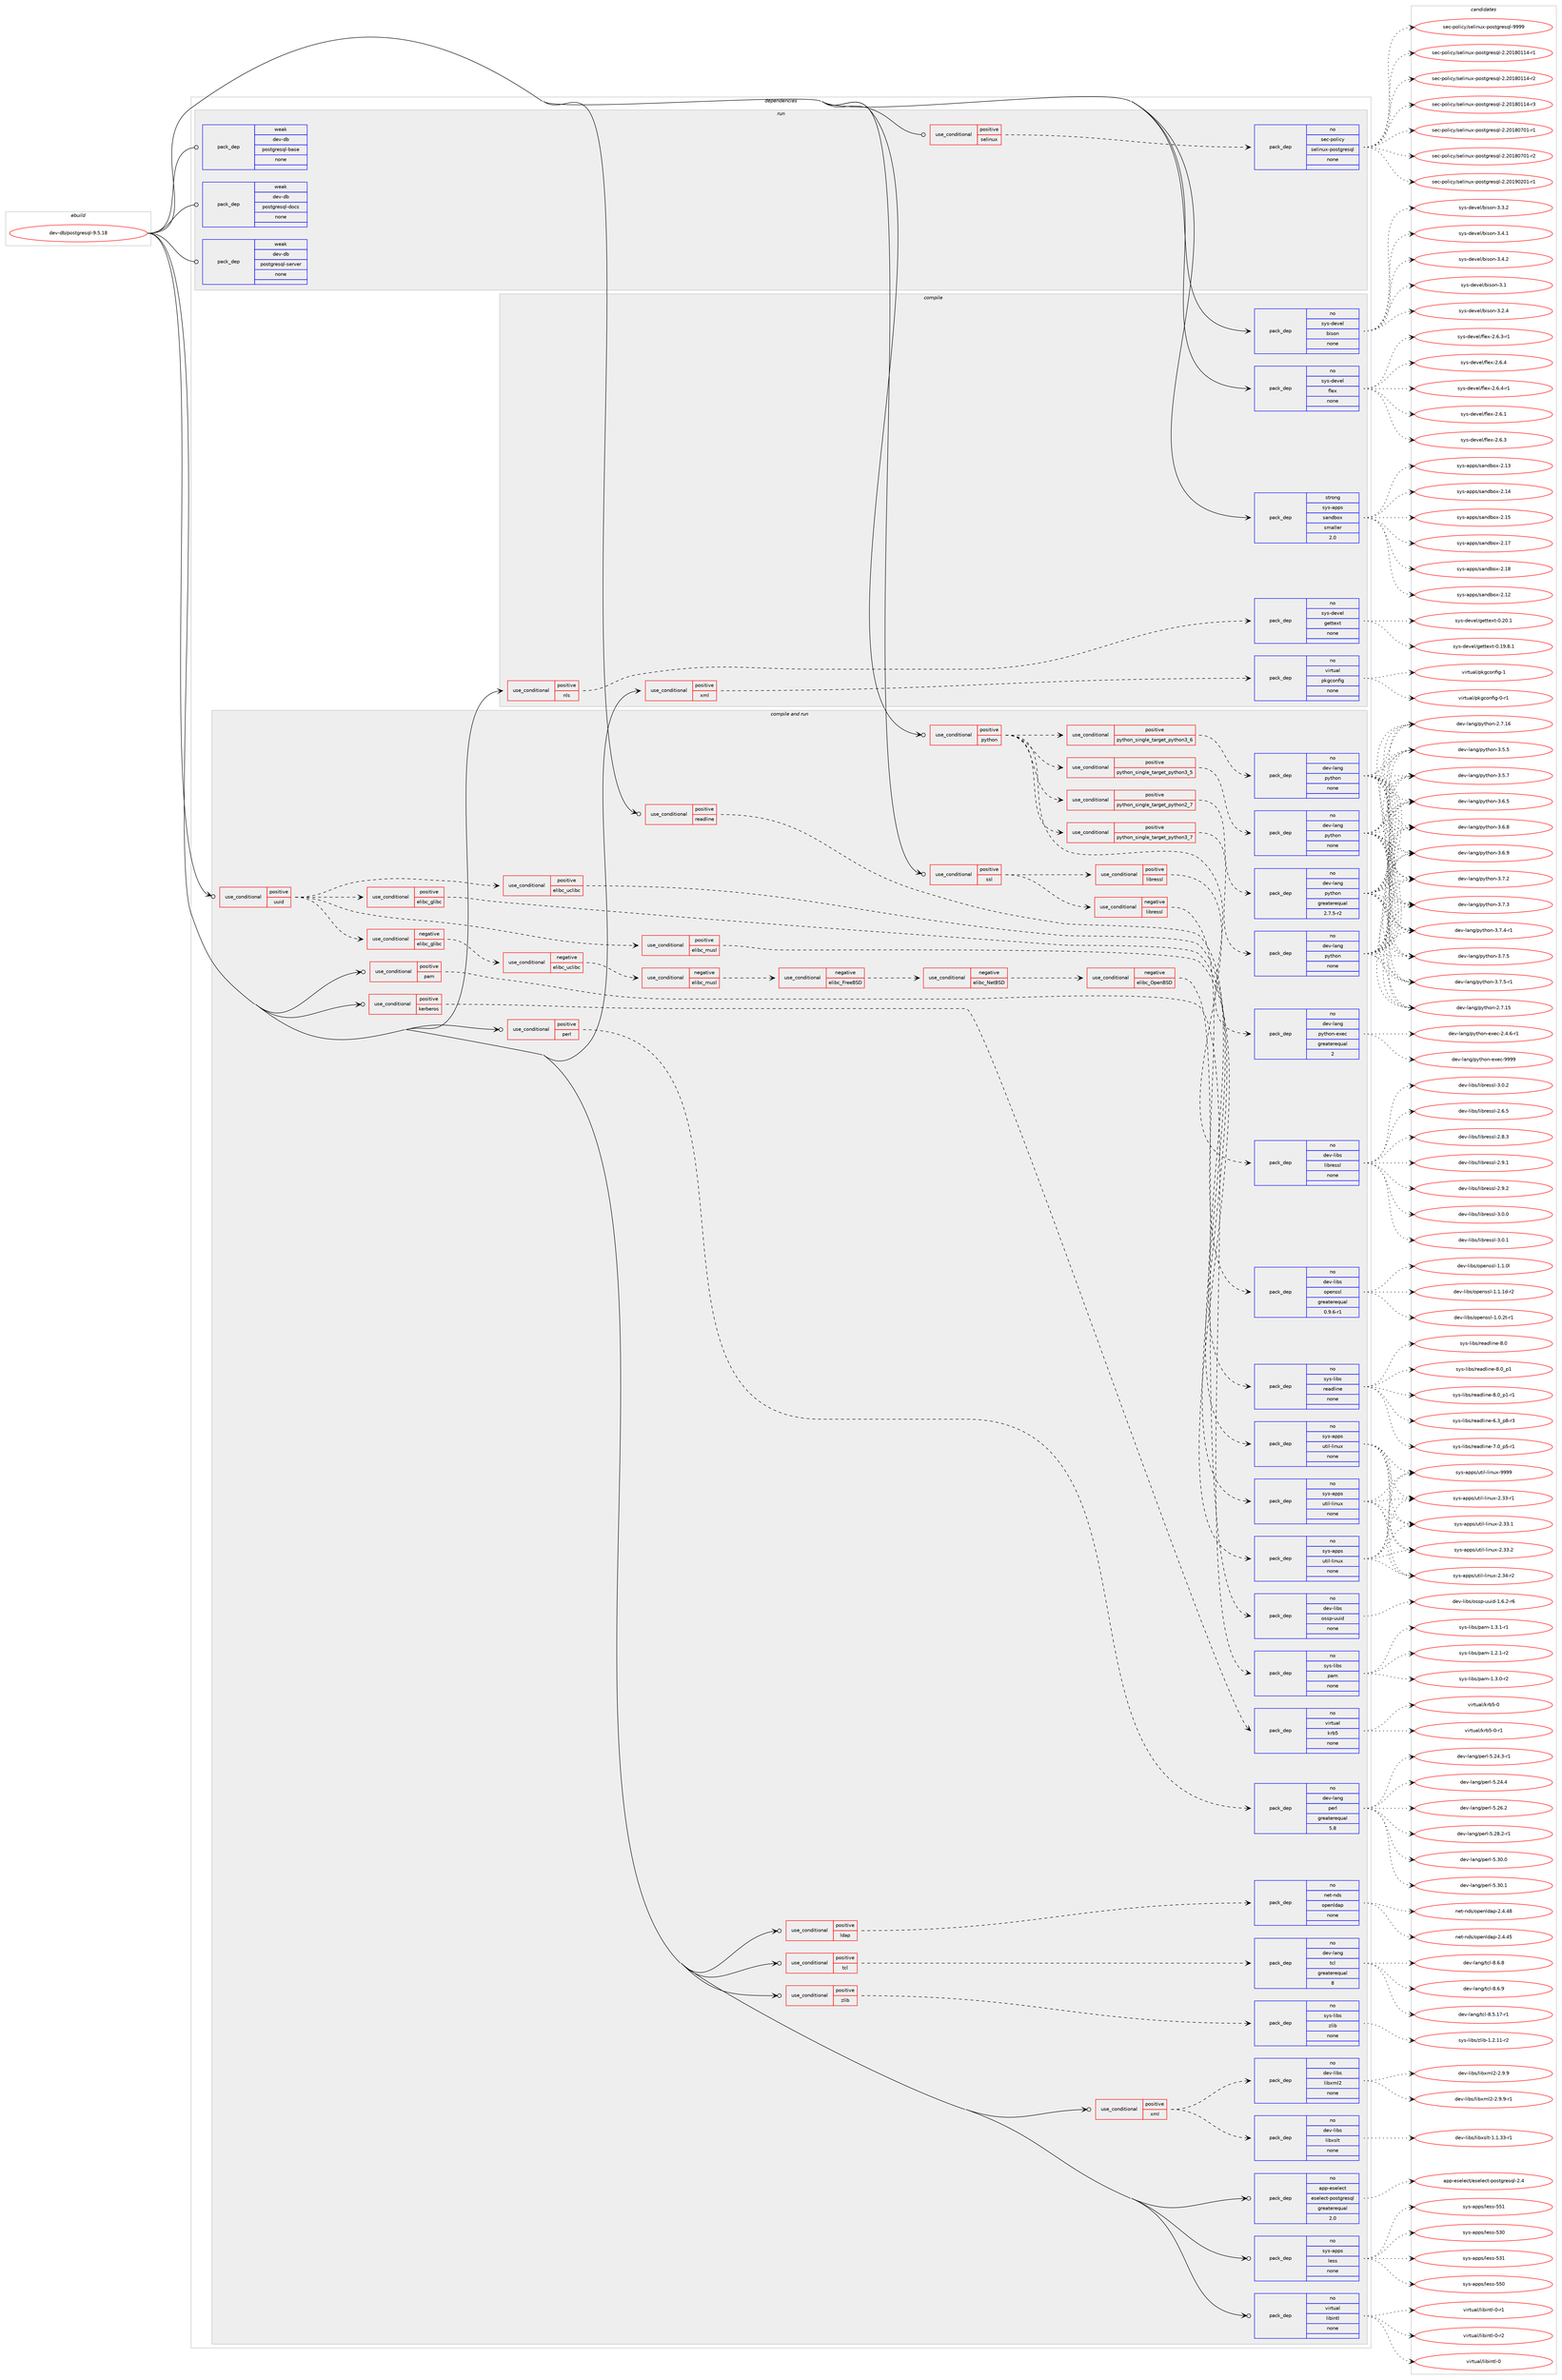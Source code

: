 digraph prolog {

# *************
# Graph options
# *************

newrank=true;
concentrate=true;
compound=true;
graph [rankdir=LR,fontname=Helvetica,fontsize=10,ranksep=1.5];#, ranksep=2.5, nodesep=0.2];
edge  [arrowhead=vee];
node  [fontname=Helvetica,fontsize=10];

# **********
# The ebuild
# **********

subgraph cluster_leftcol {
color=gray;
rank=same;
label=<<i>ebuild</i>>;
id [label="dev-db/postgresql-9.5.18", color=red, width=4, href="../dev-db/postgresql-9.5.18.svg"];
}

# ****************
# The dependencies
# ****************

subgraph cluster_midcol {
color=gray;
label=<<i>dependencies</i>>;
subgraph cluster_compile {
fillcolor="#eeeeee";
style=filled;
label=<<i>compile</i>>;
subgraph cond123978 {
dependency522772 [label=<<TABLE BORDER="0" CELLBORDER="1" CELLSPACING="0" CELLPADDING="4"><TR><TD ROWSPAN="3" CELLPADDING="10">use_conditional</TD></TR><TR><TD>positive</TD></TR><TR><TD>nls</TD></TR></TABLE>>, shape=none, color=red];
subgraph pack389054 {
dependency522773 [label=<<TABLE BORDER="0" CELLBORDER="1" CELLSPACING="0" CELLPADDING="4" WIDTH="220"><TR><TD ROWSPAN="6" CELLPADDING="30">pack_dep</TD></TR><TR><TD WIDTH="110">no</TD></TR><TR><TD>sys-devel</TD></TR><TR><TD>gettext</TD></TR><TR><TD>none</TD></TR><TR><TD></TD></TR></TABLE>>, shape=none, color=blue];
}
dependency522772:e -> dependency522773:w [weight=20,style="dashed",arrowhead="vee"];
}
id:e -> dependency522772:w [weight=20,style="solid",arrowhead="vee"];
subgraph cond123979 {
dependency522774 [label=<<TABLE BORDER="0" CELLBORDER="1" CELLSPACING="0" CELLPADDING="4"><TR><TD ROWSPAN="3" CELLPADDING="10">use_conditional</TD></TR><TR><TD>positive</TD></TR><TR><TD>xml</TD></TR></TABLE>>, shape=none, color=red];
subgraph pack389055 {
dependency522775 [label=<<TABLE BORDER="0" CELLBORDER="1" CELLSPACING="0" CELLPADDING="4" WIDTH="220"><TR><TD ROWSPAN="6" CELLPADDING="30">pack_dep</TD></TR><TR><TD WIDTH="110">no</TD></TR><TR><TD>virtual</TD></TR><TR><TD>pkgconfig</TD></TR><TR><TD>none</TD></TR><TR><TD></TD></TR></TABLE>>, shape=none, color=blue];
}
dependency522774:e -> dependency522775:w [weight=20,style="dashed",arrowhead="vee"];
}
id:e -> dependency522774:w [weight=20,style="solid",arrowhead="vee"];
subgraph pack389056 {
dependency522776 [label=<<TABLE BORDER="0" CELLBORDER="1" CELLSPACING="0" CELLPADDING="4" WIDTH="220"><TR><TD ROWSPAN="6" CELLPADDING="30">pack_dep</TD></TR><TR><TD WIDTH="110">no</TD></TR><TR><TD>sys-devel</TD></TR><TR><TD>bison</TD></TR><TR><TD>none</TD></TR><TR><TD></TD></TR></TABLE>>, shape=none, color=blue];
}
id:e -> dependency522776:w [weight=20,style="solid",arrowhead="vee"];
subgraph pack389057 {
dependency522777 [label=<<TABLE BORDER="0" CELLBORDER="1" CELLSPACING="0" CELLPADDING="4" WIDTH="220"><TR><TD ROWSPAN="6" CELLPADDING="30">pack_dep</TD></TR><TR><TD WIDTH="110">no</TD></TR><TR><TD>sys-devel</TD></TR><TR><TD>flex</TD></TR><TR><TD>none</TD></TR><TR><TD></TD></TR></TABLE>>, shape=none, color=blue];
}
id:e -> dependency522777:w [weight=20,style="solid",arrowhead="vee"];
subgraph pack389058 {
dependency522778 [label=<<TABLE BORDER="0" CELLBORDER="1" CELLSPACING="0" CELLPADDING="4" WIDTH="220"><TR><TD ROWSPAN="6" CELLPADDING="30">pack_dep</TD></TR><TR><TD WIDTH="110">strong</TD></TR><TR><TD>sys-apps</TD></TR><TR><TD>sandbox</TD></TR><TR><TD>smaller</TD></TR><TR><TD>2.0</TD></TR></TABLE>>, shape=none, color=blue];
}
id:e -> dependency522778:w [weight=20,style="solid",arrowhead="vee"];
}
subgraph cluster_compileandrun {
fillcolor="#eeeeee";
style=filled;
label=<<i>compile and run</i>>;
subgraph cond123980 {
dependency522779 [label=<<TABLE BORDER="0" CELLBORDER="1" CELLSPACING="0" CELLPADDING="4"><TR><TD ROWSPAN="3" CELLPADDING="10">use_conditional</TD></TR><TR><TD>positive</TD></TR><TR><TD>kerberos</TD></TR></TABLE>>, shape=none, color=red];
subgraph pack389059 {
dependency522780 [label=<<TABLE BORDER="0" CELLBORDER="1" CELLSPACING="0" CELLPADDING="4" WIDTH="220"><TR><TD ROWSPAN="6" CELLPADDING="30">pack_dep</TD></TR><TR><TD WIDTH="110">no</TD></TR><TR><TD>virtual</TD></TR><TR><TD>krb5</TD></TR><TR><TD>none</TD></TR><TR><TD></TD></TR></TABLE>>, shape=none, color=blue];
}
dependency522779:e -> dependency522780:w [weight=20,style="dashed",arrowhead="vee"];
}
id:e -> dependency522779:w [weight=20,style="solid",arrowhead="odotvee"];
subgraph cond123981 {
dependency522781 [label=<<TABLE BORDER="0" CELLBORDER="1" CELLSPACING="0" CELLPADDING="4"><TR><TD ROWSPAN="3" CELLPADDING="10">use_conditional</TD></TR><TR><TD>positive</TD></TR><TR><TD>ldap</TD></TR></TABLE>>, shape=none, color=red];
subgraph pack389060 {
dependency522782 [label=<<TABLE BORDER="0" CELLBORDER="1" CELLSPACING="0" CELLPADDING="4" WIDTH="220"><TR><TD ROWSPAN="6" CELLPADDING="30">pack_dep</TD></TR><TR><TD WIDTH="110">no</TD></TR><TR><TD>net-nds</TD></TR><TR><TD>openldap</TD></TR><TR><TD>none</TD></TR><TR><TD></TD></TR></TABLE>>, shape=none, color=blue];
}
dependency522781:e -> dependency522782:w [weight=20,style="dashed",arrowhead="vee"];
}
id:e -> dependency522781:w [weight=20,style="solid",arrowhead="odotvee"];
subgraph cond123982 {
dependency522783 [label=<<TABLE BORDER="0" CELLBORDER="1" CELLSPACING="0" CELLPADDING="4"><TR><TD ROWSPAN="3" CELLPADDING="10">use_conditional</TD></TR><TR><TD>positive</TD></TR><TR><TD>pam</TD></TR></TABLE>>, shape=none, color=red];
subgraph pack389061 {
dependency522784 [label=<<TABLE BORDER="0" CELLBORDER="1" CELLSPACING="0" CELLPADDING="4" WIDTH="220"><TR><TD ROWSPAN="6" CELLPADDING="30">pack_dep</TD></TR><TR><TD WIDTH="110">no</TD></TR><TR><TD>sys-libs</TD></TR><TR><TD>pam</TD></TR><TR><TD>none</TD></TR><TR><TD></TD></TR></TABLE>>, shape=none, color=blue];
}
dependency522783:e -> dependency522784:w [weight=20,style="dashed",arrowhead="vee"];
}
id:e -> dependency522783:w [weight=20,style="solid",arrowhead="odotvee"];
subgraph cond123983 {
dependency522785 [label=<<TABLE BORDER="0" CELLBORDER="1" CELLSPACING="0" CELLPADDING="4"><TR><TD ROWSPAN="3" CELLPADDING="10">use_conditional</TD></TR><TR><TD>positive</TD></TR><TR><TD>perl</TD></TR></TABLE>>, shape=none, color=red];
subgraph pack389062 {
dependency522786 [label=<<TABLE BORDER="0" CELLBORDER="1" CELLSPACING="0" CELLPADDING="4" WIDTH="220"><TR><TD ROWSPAN="6" CELLPADDING="30">pack_dep</TD></TR><TR><TD WIDTH="110">no</TD></TR><TR><TD>dev-lang</TD></TR><TR><TD>perl</TD></TR><TR><TD>greaterequal</TD></TR><TR><TD>5.8</TD></TR></TABLE>>, shape=none, color=blue];
}
dependency522785:e -> dependency522786:w [weight=20,style="dashed",arrowhead="vee"];
}
id:e -> dependency522785:w [weight=20,style="solid",arrowhead="odotvee"];
subgraph cond123984 {
dependency522787 [label=<<TABLE BORDER="0" CELLBORDER="1" CELLSPACING="0" CELLPADDING="4"><TR><TD ROWSPAN="3" CELLPADDING="10">use_conditional</TD></TR><TR><TD>positive</TD></TR><TR><TD>python</TD></TR></TABLE>>, shape=none, color=red];
subgraph cond123985 {
dependency522788 [label=<<TABLE BORDER="0" CELLBORDER="1" CELLSPACING="0" CELLPADDING="4"><TR><TD ROWSPAN="3" CELLPADDING="10">use_conditional</TD></TR><TR><TD>positive</TD></TR><TR><TD>python_single_target_python2_7</TD></TR></TABLE>>, shape=none, color=red];
subgraph pack389063 {
dependency522789 [label=<<TABLE BORDER="0" CELLBORDER="1" CELLSPACING="0" CELLPADDING="4" WIDTH="220"><TR><TD ROWSPAN="6" CELLPADDING="30">pack_dep</TD></TR><TR><TD WIDTH="110">no</TD></TR><TR><TD>dev-lang</TD></TR><TR><TD>python</TD></TR><TR><TD>greaterequal</TD></TR><TR><TD>2.7.5-r2</TD></TR></TABLE>>, shape=none, color=blue];
}
dependency522788:e -> dependency522789:w [weight=20,style="dashed",arrowhead="vee"];
}
dependency522787:e -> dependency522788:w [weight=20,style="dashed",arrowhead="vee"];
subgraph cond123986 {
dependency522790 [label=<<TABLE BORDER="0" CELLBORDER="1" CELLSPACING="0" CELLPADDING="4"><TR><TD ROWSPAN="3" CELLPADDING="10">use_conditional</TD></TR><TR><TD>positive</TD></TR><TR><TD>python_single_target_python3_5</TD></TR></TABLE>>, shape=none, color=red];
subgraph pack389064 {
dependency522791 [label=<<TABLE BORDER="0" CELLBORDER="1" CELLSPACING="0" CELLPADDING="4" WIDTH="220"><TR><TD ROWSPAN="6" CELLPADDING="30">pack_dep</TD></TR><TR><TD WIDTH="110">no</TD></TR><TR><TD>dev-lang</TD></TR><TR><TD>python</TD></TR><TR><TD>none</TD></TR><TR><TD></TD></TR></TABLE>>, shape=none, color=blue];
}
dependency522790:e -> dependency522791:w [weight=20,style="dashed",arrowhead="vee"];
}
dependency522787:e -> dependency522790:w [weight=20,style="dashed",arrowhead="vee"];
subgraph cond123987 {
dependency522792 [label=<<TABLE BORDER="0" CELLBORDER="1" CELLSPACING="0" CELLPADDING="4"><TR><TD ROWSPAN="3" CELLPADDING="10">use_conditional</TD></TR><TR><TD>positive</TD></TR><TR><TD>python_single_target_python3_6</TD></TR></TABLE>>, shape=none, color=red];
subgraph pack389065 {
dependency522793 [label=<<TABLE BORDER="0" CELLBORDER="1" CELLSPACING="0" CELLPADDING="4" WIDTH="220"><TR><TD ROWSPAN="6" CELLPADDING="30">pack_dep</TD></TR><TR><TD WIDTH="110">no</TD></TR><TR><TD>dev-lang</TD></TR><TR><TD>python</TD></TR><TR><TD>none</TD></TR><TR><TD></TD></TR></TABLE>>, shape=none, color=blue];
}
dependency522792:e -> dependency522793:w [weight=20,style="dashed",arrowhead="vee"];
}
dependency522787:e -> dependency522792:w [weight=20,style="dashed",arrowhead="vee"];
subgraph cond123988 {
dependency522794 [label=<<TABLE BORDER="0" CELLBORDER="1" CELLSPACING="0" CELLPADDING="4"><TR><TD ROWSPAN="3" CELLPADDING="10">use_conditional</TD></TR><TR><TD>positive</TD></TR><TR><TD>python_single_target_python3_7</TD></TR></TABLE>>, shape=none, color=red];
subgraph pack389066 {
dependency522795 [label=<<TABLE BORDER="0" CELLBORDER="1" CELLSPACING="0" CELLPADDING="4" WIDTH="220"><TR><TD ROWSPAN="6" CELLPADDING="30">pack_dep</TD></TR><TR><TD WIDTH="110">no</TD></TR><TR><TD>dev-lang</TD></TR><TR><TD>python</TD></TR><TR><TD>none</TD></TR><TR><TD></TD></TR></TABLE>>, shape=none, color=blue];
}
dependency522794:e -> dependency522795:w [weight=20,style="dashed",arrowhead="vee"];
}
dependency522787:e -> dependency522794:w [weight=20,style="dashed",arrowhead="vee"];
subgraph pack389067 {
dependency522796 [label=<<TABLE BORDER="0" CELLBORDER="1" CELLSPACING="0" CELLPADDING="4" WIDTH="220"><TR><TD ROWSPAN="6" CELLPADDING="30">pack_dep</TD></TR><TR><TD WIDTH="110">no</TD></TR><TR><TD>dev-lang</TD></TR><TR><TD>python-exec</TD></TR><TR><TD>greaterequal</TD></TR><TR><TD>2</TD></TR></TABLE>>, shape=none, color=blue];
}
dependency522787:e -> dependency522796:w [weight=20,style="dashed",arrowhead="vee"];
}
id:e -> dependency522787:w [weight=20,style="solid",arrowhead="odotvee"];
subgraph cond123989 {
dependency522797 [label=<<TABLE BORDER="0" CELLBORDER="1" CELLSPACING="0" CELLPADDING="4"><TR><TD ROWSPAN="3" CELLPADDING="10">use_conditional</TD></TR><TR><TD>positive</TD></TR><TR><TD>readline</TD></TR></TABLE>>, shape=none, color=red];
subgraph pack389068 {
dependency522798 [label=<<TABLE BORDER="0" CELLBORDER="1" CELLSPACING="0" CELLPADDING="4" WIDTH="220"><TR><TD ROWSPAN="6" CELLPADDING="30">pack_dep</TD></TR><TR><TD WIDTH="110">no</TD></TR><TR><TD>sys-libs</TD></TR><TR><TD>readline</TD></TR><TR><TD>none</TD></TR><TR><TD></TD></TR></TABLE>>, shape=none, color=blue];
}
dependency522797:e -> dependency522798:w [weight=20,style="dashed",arrowhead="vee"];
}
id:e -> dependency522797:w [weight=20,style="solid",arrowhead="odotvee"];
subgraph cond123990 {
dependency522799 [label=<<TABLE BORDER="0" CELLBORDER="1" CELLSPACING="0" CELLPADDING="4"><TR><TD ROWSPAN="3" CELLPADDING="10">use_conditional</TD></TR><TR><TD>positive</TD></TR><TR><TD>ssl</TD></TR></TABLE>>, shape=none, color=red];
subgraph cond123991 {
dependency522800 [label=<<TABLE BORDER="0" CELLBORDER="1" CELLSPACING="0" CELLPADDING="4"><TR><TD ROWSPAN="3" CELLPADDING="10">use_conditional</TD></TR><TR><TD>negative</TD></TR><TR><TD>libressl</TD></TR></TABLE>>, shape=none, color=red];
subgraph pack389069 {
dependency522801 [label=<<TABLE BORDER="0" CELLBORDER="1" CELLSPACING="0" CELLPADDING="4" WIDTH="220"><TR><TD ROWSPAN="6" CELLPADDING="30">pack_dep</TD></TR><TR><TD WIDTH="110">no</TD></TR><TR><TD>dev-libs</TD></TR><TR><TD>openssl</TD></TR><TR><TD>greaterequal</TD></TR><TR><TD>0.9.6-r1</TD></TR></TABLE>>, shape=none, color=blue];
}
dependency522800:e -> dependency522801:w [weight=20,style="dashed",arrowhead="vee"];
}
dependency522799:e -> dependency522800:w [weight=20,style="dashed",arrowhead="vee"];
subgraph cond123992 {
dependency522802 [label=<<TABLE BORDER="0" CELLBORDER="1" CELLSPACING="0" CELLPADDING="4"><TR><TD ROWSPAN="3" CELLPADDING="10">use_conditional</TD></TR><TR><TD>positive</TD></TR><TR><TD>libressl</TD></TR></TABLE>>, shape=none, color=red];
subgraph pack389070 {
dependency522803 [label=<<TABLE BORDER="0" CELLBORDER="1" CELLSPACING="0" CELLPADDING="4" WIDTH="220"><TR><TD ROWSPAN="6" CELLPADDING="30">pack_dep</TD></TR><TR><TD WIDTH="110">no</TD></TR><TR><TD>dev-libs</TD></TR><TR><TD>libressl</TD></TR><TR><TD>none</TD></TR><TR><TD></TD></TR></TABLE>>, shape=none, color=blue];
}
dependency522802:e -> dependency522803:w [weight=20,style="dashed",arrowhead="vee"];
}
dependency522799:e -> dependency522802:w [weight=20,style="dashed",arrowhead="vee"];
}
id:e -> dependency522799:w [weight=20,style="solid",arrowhead="odotvee"];
subgraph cond123993 {
dependency522804 [label=<<TABLE BORDER="0" CELLBORDER="1" CELLSPACING="0" CELLPADDING="4"><TR><TD ROWSPAN="3" CELLPADDING="10">use_conditional</TD></TR><TR><TD>positive</TD></TR><TR><TD>tcl</TD></TR></TABLE>>, shape=none, color=red];
subgraph pack389071 {
dependency522805 [label=<<TABLE BORDER="0" CELLBORDER="1" CELLSPACING="0" CELLPADDING="4" WIDTH="220"><TR><TD ROWSPAN="6" CELLPADDING="30">pack_dep</TD></TR><TR><TD WIDTH="110">no</TD></TR><TR><TD>dev-lang</TD></TR><TR><TD>tcl</TD></TR><TR><TD>greaterequal</TD></TR><TR><TD>8</TD></TR></TABLE>>, shape=none, color=blue];
}
dependency522804:e -> dependency522805:w [weight=20,style="dashed",arrowhead="vee"];
}
id:e -> dependency522804:w [weight=20,style="solid",arrowhead="odotvee"];
subgraph cond123994 {
dependency522806 [label=<<TABLE BORDER="0" CELLBORDER="1" CELLSPACING="0" CELLPADDING="4"><TR><TD ROWSPAN="3" CELLPADDING="10">use_conditional</TD></TR><TR><TD>positive</TD></TR><TR><TD>uuid</TD></TR></TABLE>>, shape=none, color=red];
subgraph cond123995 {
dependency522807 [label=<<TABLE BORDER="0" CELLBORDER="1" CELLSPACING="0" CELLPADDING="4"><TR><TD ROWSPAN="3" CELLPADDING="10">use_conditional</TD></TR><TR><TD>positive</TD></TR><TR><TD>elibc_glibc</TD></TR></TABLE>>, shape=none, color=red];
subgraph pack389072 {
dependency522808 [label=<<TABLE BORDER="0" CELLBORDER="1" CELLSPACING="0" CELLPADDING="4" WIDTH="220"><TR><TD ROWSPAN="6" CELLPADDING="30">pack_dep</TD></TR><TR><TD WIDTH="110">no</TD></TR><TR><TD>sys-apps</TD></TR><TR><TD>util-linux</TD></TR><TR><TD>none</TD></TR><TR><TD></TD></TR></TABLE>>, shape=none, color=blue];
}
dependency522807:e -> dependency522808:w [weight=20,style="dashed",arrowhead="vee"];
}
dependency522806:e -> dependency522807:w [weight=20,style="dashed",arrowhead="vee"];
subgraph cond123996 {
dependency522809 [label=<<TABLE BORDER="0" CELLBORDER="1" CELLSPACING="0" CELLPADDING="4"><TR><TD ROWSPAN="3" CELLPADDING="10">use_conditional</TD></TR><TR><TD>positive</TD></TR><TR><TD>elibc_uclibc</TD></TR></TABLE>>, shape=none, color=red];
subgraph pack389073 {
dependency522810 [label=<<TABLE BORDER="0" CELLBORDER="1" CELLSPACING="0" CELLPADDING="4" WIDTH="220"><TR><TD ROWSPAN="6" CELLPADDING="30">pack_dep</TD></TR><TR><TD WIDTH="110">no</TD></TR><TR><TD>sys-apps</TD></TR><TR><TD>util-linux</TD></TR><TR><TD>none</TD></TR><TR><TD></TD></TR></TABLE>>, shape=none, color=blue];
}
dependency522809:e -> dependency522810:w [weight=20,style="dashed",arrowhead="vee"];
}
dependency522806:e -> dependency522809:w [weight=20,style="dashed",arrowhead="vee"];
subgraph cond123997 {
dependency522811 [label=<<TABLE BORDER="0" CELLBORDER="1" CELLSPACING="0" CELLPADDING="4"><TR><TD ROWSPAN="3" CELLPADDING="10">use_conditional</TD></TR><TR><TD>positive</TD></TR><TR><TD>elibc_musl</TD></TR></TABLE>>, shape=none, color=red];
subgraph pack389074 {
dependency522812 [label=<<TABLE BORDER="0" CELLBORDER="1" CELLSPACING="0" CELLPADDING="4" WIDTH="220"><TR><TD ROWSPAN="6" CELLPADDING="30">pack_dep</TD></TR><TR><TD WIDTH="110">no</TD></TR><TR><TD>sys-apps</TD></TR><TR><TD>util-linux</TD></TR><TR><TD>none</TD></TR><TR><TD></TD></TR></TABLE>>, shape=none, color=blue];
}
dependency522811:e -> dependency522812:w [weight=20,style="dashed",arrowhead="vee"];
}
dependency522806:e -> dependency522811:w [weight=20,style="dashed",arrowhead="vee"];
subgraph cond123998 {
dependency522813 [label=<<TABLE BORDER="0" CELLBORDER="1" CELLSPACING="0" CELLPADDING="4"><TR><TD ROWSPAN="3" CELLPADDING="10">use_conditional</TD></TR><TR><TD>negative</TD></TR><TR><TD>elibc_glibc</TD></TR></TABLE>>, shape=none, color=red];
subgraph cond123999 {
dependency522814 [label=<<TABLE BORDER="0" CELLBORDER="1" CELLSPACING="0" CELLPADDING="4"><TR><TD ROWSPAN="3" CELLPADDING="10">use_conditional</TD></TR><TR><TD>negative</TD></TR><TR><TD>elibc_uclibc</TD></TR></TABLE>>, shape=none, color=red];
subgraph cond124000 {
dependency522815 [label=<<TABLE BORDER="0" CELLBORDER="1" CELLSPACING="0" CELLPADDING="4"><TR><TD ROWSPAN="3" CELLPADDING="10">use_conditional</TD></TR><TR><TD>negative</TD></TR><TR><TD>elibc_musl</TD></TR></TABLE>>, shape=none, color=red];
subgraph cond124001 {
dependency522816 [label=<<TABLE BORDER="0" CELLBORDER="1" CELLSPACING="0" CELLPADDING="4"><TR><TD ROWSPAN="3" CELLPADDING="10">use_conditional</TD></TR><TR><TD>negative</TD></TR><TR><TD>elibc_FreeBSD</TD></TR></TABLE>>, shape=none, color=red];
subgraph cond124002 {
dependency522817 [label=<<TABLE BORDER="0" CELLBORDER="1" CELLSPACING="0" CELLPADDING="4"><TR><TD ROWSPAN="3" CELLPADDING="10">use_conditional</TD></TR><TR><TD>negative</TD></TR><TR><TD>elibc_NetBSD</TD></TR></TABLE>>, shape=none, color=red];
subgraph cond124003 {
dependency522818 [label=<<TABLE BORDER="0" CELLBORDER="1" CELLSPACING="0" CELLPADDING="4"><TR><TD ROWSPAN="3" CELLPADDING="10">use_conditional</TD></TR><TR><TD>negative</TD></TR><TR><TD>elibc_OpenBSD</TD></TR></TABLE>>, shape=none, color=red];
subgraph pack389075 {
dependency522819 [label=<<TABLE BORDER="0" CELLBORDER="1" CELLSPACING="0" CELLPADDING="4" WIDTH="220"><TR><TD ROWSPAN="6" CELLPADDING="30">pack_dep</TD></TR><TR><TD WIDTH="110">no</TD></TR><TR><TD>dev-libs</TD></TR><TR><TD>ossp-uuid</TD></TR><TR><TD>none</TD></TR><TR><TD></TD></TR></TABLE>>, shape=none, color=blue];
}
dependency522818:e -> dependency522819:w [weight=20,style="dashed",arrowhead="vee"];
}
dependency522817:e -> dependency522818:w [weight=20,style="dashed",arrowhead="vee"];
}
dependency522816:e -> dependency522817:w [weight=20,style="dashed",arrowhead="vee"];
}
dependency522815:e -> dependency522816:w [weight=20,style="dashed",arrowhead="vee"];
}
dependency522814:e -> dependency522815:w [weight=20,style="dashed",arrowhead="vee"];
}
dependency522813:e -> dependency522814:w [weight=20,style="dashed",arrowhead="vee"];
}
dependency522806:e -> dependency522813:w [weight=20,style="dashed",arrowhead="vee"];
}
id:e -> dependency522806:w [weight=20,style="solid",arrowhead="odotvee"];
subgraph cond124004 {
dependency522820 [label=<<TABLE BORDER="0" CELLBORDER="1" CELLSPACING="0" CELLPADDING="4"><TR><TD ROWSPAN="3" CELLPADDING="10">use_conditional</TD></TR><TR><TD>positive</TD></TR><TR><TD>xml</TD></TR></TABLE>>, shape=none, color=red];
subgraph pack389076 {
dependency522821 [label=<<TABLE BORDER="0" CELLBORDER="1" CELLSPACING="0" CELLPADDING="4" WIDTH="220"><TR><TD ROWSPAN="6" CELLPADDING="30">pack_dep</TD></TR><TR><TD WIDTH="110">no</TD></TR><TR><TD>dev-libs</TD></TR><TR><TD>libxml2</TD></TR><TR><TD>none</TD></TR><TR><TD></TD></TR></TABLE>>, shape=none, color=blue];
}
dependency522820:e -> dependency522821:w [weight=20,style="dashed",arrowhead="vee"];
subgraph pack389077 {
dependency522822 [label=<<TABLE BORDER="0" CELLBORDER="1" CELLSPACING="0" CELLPADDING="4" WIDTH="220"><TR><TD ROWSPAN="6" CELLPADDING="30">pack_dep</TD></TR><TR><TD WIDTH="110">no</TD></TR><TR><TD>dev-libs</TD></TR><TR><TD>libxslt</TD></TR><TR><TD>none</TD></TR><TR><TD></TD></TR></TABLE>>, shape=none, color=blue];
}
dependency522820:e -> dependency522822:w [weight=20,style="dashed",arrowhead="vee"];
}
id:e -> dependency522820:w [weight=20,style="solid",arrowhead="odotvee"];
subgraph cond124005 {
dependency522823 [label=<<TABLE BORDER="0" CELLBORDER="1" CELLSPACING="0" CELLPADDING="4"><TR><TD ROWSPAN="3" CELLPADDING="10">use_conditional</TD></TR><TR><TD>positive</TD></TR><TR><TD>zlib</TD></TR></TABLE>>, shape=none, color=red];
subgraph pack389078 {
dependency522824 [label=<<TABLE BORDER="0" CELLBORDER="1" CELLSPACING="0" CELLPADDING="4" WIDTH="220"><TR><TD ROWSPAN="6" CELLPADDING="30">pack_dep</TD></TR><TR><TD WIDTH="110">no</TD></TR><TR><TD>sys-libs</TD></TR><TR><TD>zlib</TD></TR><TR><TD>none</TD></TR><TR><TD></TD></TR></TABLE>>, shape=none, color=blue];
}
dependency522823:e -> dependency522824:w [weight=20,style="dashed",arrowhead="vee"];
}
id:e -> dependency522823:w [weight=20,style="solid",arrowhead="odotvee"];
subgraph pack389079 {
dependency522825 [label=<<TABLE BORDER="0" CELLBORDER="1" CELLSPACING="0" CELLPADDING="4" WIDTH="220"><TR><TD ROWSPAN="6" CELLPADDING="30">pack_dep</TD></TR><TR><TD WIDTH="110">no</TD></TR><TR><TD>app-eselect</TD></TR><TR><TD>eselect-postgresql</TD></TR><TR><TD>greaterequal</TD></TR><TR><TD>2.0</TD></TR></TABLE>>, shape=none, color=blue];
}
id:e -> dependency522825:w [weight=20,style="solid",arrowhead="odotvee"];
subgraph pack389080 {
dependency522826 [label=<<TABLE BORDER="0" CELLBORDER="1" CELLSPACING="0" CELLPADDING="4" WIDTH="220"><TR><TD ROWSPAN="6" CELLPADDING="30">pack_dep</TD></TR><TR><TD WIDTH="110">no</TD></TR><TR><TD>sys-apps</TD></TR><TR><TD>less</TD></TR><TR><TD>none</TD></TR><TR><TD></TD></TR></TABLE>>, shape=none, color=blue];
}
id:e -> dependency522826:w [weight=20,style="solid",arrowhead="odotvee"];
subgraph pack389081 {
dependency522827 [label=<<TABLE BORDER="0" CELLBORDER="1" CELLSPACING="0" CELLPADDING="4" WIDTH="220"><TR><TD ROWSPAN="6" CELLPADDING="30">pack_dep</TD></TR><TR><TD WIDTH="110">no</TD></TR><TR><TD>virtual</TD></TR><TR><TD>libintl</TD></TR><TR><TD>none</TD></TR><TR><TD></TD></TR></TABLE>>, shape=none, color=blue];
}
id:e -> dependency522827:w [weight=20,style="solid",arrowhead="odotvee"];
}
subgraph cluster_run {
fillcolor="#eeeeee";
style=filled;
label=<<i>run</i>>;
subgraph cond124006 {
dependency522828 [label=<<TABLE BORDER="0" CELLBORDER="1" CELLSPACING="0" CELLPADDING="4"><TR><TD ROWSPAN="3" CELLPADDING="10">use_conditional</TD></TR><TR><TD>positive</TD></TR><TR><TD>selinux</TD></TR></TABLE>>, shape=none, color=red];
subgraph pack389082 {
dependency522829 [label=<<TABLE BORDER="0" CELLBORDER="1" CELLSPACING="0" CELLPADDING="4" WIDTH="220"><TR><TD ROWSPAN="6" CELLPADDING="30">pack_dep</TD></TR><TR><TD WIDTH="110">no</TD></TR><TR><TD>sec-policy</TD></TR><TR><TD>selinux-postgresql</TD></TR><TR><TD>none</TD></TR><TR><TD></TD></TR></TABLE>>, shape=none, color=blue];
}
dependency522828:e -> dependency522829:w [weight=20,style="dashed",arrowhead="vee"];
}
id:e -> dependency522828:w [weight=20,style="solid",arrowhead="odot"];
subgraph pack389083 {
dependency522830 [label=<<TABLE BORDER="0" CELLBORDER="1" CELLSPACING="0" CELLPADDING="4" WIDTH="220"><TR><TD ROWSPAN="6" CELLPADDING="30">pack_dep</TD></TR><TR><TD WIDTH="110">weak</TD></TR><TR><TD>dev-db</TD></TR><TR><TD>postgresql-base</TD></TR><TR><TD>none</TD></TR><TR><TD></TD></TR></TABLE>>, shape=none, color=blue];
}
id:e -> dependency522830:w [weight=20,style="solid",arrowhead="odot"];
subgraph pack389084 {
dependency522831 [label=<<TABLE BORDER="0" CELLBORDER="1" CELLSPACING="0" CELLPADDING="4" WIDTH="220"><TR><TD ROWSPAN="6" CELLPADDING="30">pack_dep</TD></TR><TR><TD WIDTH="110">weak</TD></TR><TR><TD>dev-db</TD></TR><TR><TD>postgresql-docs</TD></TR><TR><TD>none</TD></TR><TR><TD></TD></TR></TABLE>>, shape=none, color=blue];
}
id:e -> dependency522831:w [weight=20,style="solid",arrowhead="odot"];
subgraph pack389085 {
dependency522832 [label=<<TABLE BORDER="0" CELLBORDER="1" CELLSPACING="0" CELLPADDING="4" WIDTH="220"><TR><TD ROWSPAN="6" CELLPADDING="30">pack_dep</TD></TR><TR><TD WIDTH="110">weak</TD></TR><TR><TD>dev-db</TD></TR><TR><TD>postgresql-server</TD></TR><TR><TD>none</TD></TR><TR><TD></TD></TR></TABLE>>, shape=none, color=blue];
}
id:e -> dependency522832:w [weight=20,style="solid",arrowhead="odot"];
}
}

# **************
# The candidates
# **************

subgraph cluster_choices {
rank=same;
color=gray;
label=<<i>candidates</i>>;

subgraph choice389054 {
color=black;
nodesep=1;
choice1151211154510010111810110847103101116116101120116454846495746564649 [label="sys-devel/gettext-0.19.8.1", color=red, width=4,href="../sys-devel/gettext-0.19.8.1.svg"];
choice115121115451001011181011084710310111611610112011645484650484649 [label="sys-devel/gettext-0.20.1", color=red, width=4,href="../sys-devel/gettext-0.20.1.svg"];
dependency522773:e -> choice1151211154510010111810110847103101116116101120116454846495746564649:w [style=dotted,weight="100"];
dependency522773:e -> choice115121115451001011181011084710310111611610112011645484650484649:w [style=dotted,weight="100"];
}
subgraph choice389055 {
color=black;
nodesep=1;
choice11810511411611797108471121071039911111010210510345484511449 [label="virtual/pkgconfig-0-r1", color=red, width=4,href="../virtual/pkgconfig-0-r1.svg"];
choice1181051141161179710847112107103991111101021051034549 [label="virtual/pkgconfig-1", color=red, width=4,href="../virtual/pkgconfig-1.svg"];
dependency522775:e -> choice11810511411611797108471121071039911111010210510345484511449:w [style=dotted,weight="100"];
dependency522775:e -> choice1181051141161179710847112107103991111101021051034549:w [style=dotted,weight="100"];
}
subgraph choice389056 {
color=black;
nodesep=1;
choice11512111545100101118101108479810511511111045514649 [label="sys-devel/bison-3.1", color=red, width=4,href="../sys-devel/bison-3.1.svg"];
choice115121115451001011181011084798105115111110455146504652 [label="sys-devel/bison-3.2.4", color=red, width=4,href="../sys-devel/bison-3.2.4.svg"];
choice115121115451001011181011084798105115111110455146514650 [label="sys-devel/bison-3.3.2", color=red, width=4,href="../sys-devel/bison-3.3.2.svg"];
choice115121115451001011181011084798105115111110455146524649 [label="sys-devel/bison-3.4.1", color=red, width=4,href="../sys-devel/bison-3.4.1.svg"];
choice115121115451001011181011084798105115111110455146524650 [label="sys-devel/bison-3.4.2", color=red, width=4,href="../sys-devel/bison-3.4.2.svg"];
dependency522776:e -> choice11512111545100101118101108479810511511111045514649:w [style=dotted,weight="100"];
dependency522776:e -> choice115121115451001011181011084798105115111110455146504652:w [style=dotted,weight="100"];
dependency522776:e -> choice115121115451001011181011084798105115111110455146514650:w [style=dotted,weight="100"];
dependency522776:e -> choice115121115451001011181011084798105115111110455146524649:w [style=dotted,weight="100"];
dependency522776:e -> choice115121115451001011181011084798105115111110455146524650:w [style=dotted,weight="100"];
}
subgraph choice389057 {
color=black;
nodesep=1;
choice1151211154510010111810110847102108101120455046544649 [label="sys-devel/flex-2.6.1", color=red, width=4,href="../sys-devel/flex-2.6.1.svg"];
choice1151211154510010111810110847102108101120455046544651 [label="sys-devel/flex-2.6.3", color=red, width=4,href="../sys-devel/flex-2.6.3.svg"];
choice11512111545100101118101108471021081011204550465446514511449 [label="sys-devel/flex-2.6.3-r1", color=red, width=4,href="../sys-devel/flex-2.6.3-r1.svg"];
choice1151211154510010111810110847102108101120455046544652 [label="sys-devel/flex-2.6.4", color=red, width=4,href="../sys-devel/flex-2.6.4.svg"];
choice11512111545100101118101108471021081011204550465446524511449 [label="sys-devel/flex-2.6.4-r1", color=red, width=4,href="../sys-devel/flex-2.6.4-r1.svg"];
dependency522777:e -> choice1151211154510010111810110847102108101120455046544649:w [style=dotted,weight="100"];
dependency522777:e -> choice1151211154510010111810110847102108101120455046544651:w [style=dotted,weight="100"];
dependency522777:e -> choice11512111545100101118101108471021081011204550465446514511449:w [style=dotted,weight="100"];
dependency522777:e -> choice1151211154510010111810110847102108101120455046544652:w [style=dotted,weight="100"];
dependency522777:e -> choice11512111545100101118101108471021081011204550465446524511449:w [style=dotted,weight="100"];
}
subgraph choice389058 {
color=black;
nodesep=1;
choice11512111545971121121154711597110100981111204550464950 [label="sys-apps/sandbox-2.12", color=red, width=4,href="../sys-apps/sandbox-2.12.svg"];
choice11512111545971121121154711597110100981111204550464951 [label="sys-apps/sandbox-2.13", color=red, width=4,href="../sys-apps/sandbox-2.13.svg"];
choice11512111545971121121154711597110100981111204550464952 [label="sys-apps/sandbox-2.14", color=red, width=4,href="../sys-apps/sandbox-2.14.svg"];
choice11512111545971121121154711597110100981111204550464953 [label="sys-apps/sandbox-2.15", color=red, width=4,href="../sys-apps/sandbox-2.15.svg"];
choice11512111545971121121154711597110100981111204550464955 [label="sys-apps/sandbox-2.17", color=red, width=4,href="../sys-apps/sandbox-2.17.svg"];
choice11512111545971121121154711597110100981111204550464956 [label="sys-apps/sandbox-2.18", color=red, width=4,href="../sys-apps/sandbox-2.18.svg"];
dependency522778:e -> choice11512111545971121121154711597110100981111204550464950:w [style=dotted,weight="100"];
dependency522778:e -> choice11512111545971121121154711597110100981111204550464951:w [style=dotted,weight="100"];
dependency522778:e -> choice11512111545971121121154711597110100981111204550464952:w [style=dotted,weight="100"];
dependency522778:e -> choice11512111545971121121154711597110100981111204550464953:w [style=dotted,weight="100"];
dependency522778:e -> choice11512111545971121121154711597110100981111204550464955:w [style=dotted,weight="100"];
dependency522778:e -> choice11512111545971121121154711597110100981111204550464956:w [style=dotted,weight="100"];
}
subgraph choice389059 {
color=black;
nodesep=1;
choice118105114116117971084710711498534548 [label="virtual/krb5-0", color=red, width=4,href="../virtual/krb5-0.svg"];
choice1181051141161179710847107114985345484511449 [label="virtual/krb5-0-r1", color=red, width=4,href="../virtual/krb5-0-r1.svg"];
dependency522780:e -> choice118105114116117971084710711498534548:w [style=dotted,weight="100"];
dependency522780:e -> choice1181051141161179710847107114985345484511449:w [style=dotted,weight="100"];
}
subgraph choice389060 {
color=black;
nodesep=1;
choice11010111645110100115471111121011101081009711245504652465253 [label="net-nds/openldap-2.4.45", color=red, width=4,href="../net-nds/openldap-2.4.45.svg"];
choice11010111645110100115471111121011101081009711245504652465256 [label="net-nds/openldap-2.4.48", color=red, width=4,href="../net-nds/openldap-2.4.48.svg"];
dependency522782:e -> choice11010111645110100115471111121011101081009711245504652465253:w [style=dotted,weight="100"];
dependency522782:e -> choice11010111645110100115471111121011101081009711245504652465256:w [style=dotted,weight="100"];
}
subgraph choice389061 {
color=black;
nodesep=1;
choice115121115451081059811547112971094549465046494511450 [label="sys-libs/pam-1.2.1-r2", color=red, width=4,href="../sys-libs/pam-1.2.1-r2.svg"];
choice115121115451081059811547112971094549465146484511450 [label="sys-libs/pam-1.3.0-r2", color=red, width=4,href="../sys-libs/pam-1.3.0-r2.svg"];
choice115121115451081059811547112971094549465146494511449 [label="sys-libs/pam-1.3.1-r1", color=red, width=4,href="../sys-libs/pam-1.3.1-r1.svg"];
dependency522784:e -> choice115121115451081059811547112971094549465046494511450:w [style=dotted,weight="100"];
dependency522784:e -> choice115121115451081059811547112971094549465146484511450:w [style=dotted,weight="100"];
dependency522784:e -> choice115121115451081059811547112971094549465146494511449:w [style=dotted,weight="100"];
}
subgraph choice389062 {
color=black;
nodesep=1;
choice100101118451089711010347112101114108455346505246514511449 [label="dev-lang/perl-5.24.3-r1", color=red, width=4,href="../dev-lang/perl-5.24.3-r1.svg"];
choice10010111845108971101034711210111410845534650524652 [label="dev-lang/perl-5.24.4", color=red, width=4,href="../dev-lang/perl-5.24.4.svg"];
choice10010111845108971101034711210111410845534650544650 [label="dev-lang/perl-5.26.2", color=red, width=4,href="../dev-lang/perl-5.26.2.svg"];
choice100101118451089711010347112101114108455346505646504511449 [label="dev-lang/perl-5.28.2-r1", color=red, width=4,href="../dev-lang/perl-5.28.2-r1.svg"];
choice10010111845108971101034711210111410845534651484648 [label="dev-lang/perl-5.30.0", color=red, width=4,href="../dev-lang/perl-5.30.0.svg"];
choice10010111845108971101034711210111410845534651484649 [label="dev-lang/perl-5.30.1", color=red, width=4,href="../dev-lang/perl-5.30.1.svg"];
dependency522786:e -> choice100101118451089711010347112101114108455346505246514511449:w [style=dotted,weight="100"];
dependency522786:e -> choice10010111845108971101034711210111410845534650524652:w [style=dotted,weight="100"];
dependency522786:e -> choice10010111845108971101034711210111410845534650544650:w [style=dotted,weight="100"];
dependency522786:e -> choice100101118451089711010347112101114108455346505646504511449:w [style=dotted,weight="100"];
dependency522786:e -> choice10010111845108971101034711210111410845534651484648:w [style=dotted,weight="100"];
dependency522786:e -> choice10010111845108971101034711210111410845534651484649:w [style=dotted,weight="100"];
}
subgraph choice389063 {
color=black;
nodesep=1;
choice10010111845108971101034711212111610411111045504655464953 [label="dev-lang/python-2.7.15", color=red, width=4,href="../dev-lang/python-2.7.15.svg"];
choice10010111845108971101034711212111610411111045504655464954 [label="dev-lang/python-2.7.16", color=red, width=4,href="../dev-lang/python-2.7.16.svg"];
choice100101118451089711010347112121116104111110455146534653 [label="dev-lang/python-3.5.5", color=red, width=4,href="../dev-lang/python-3.5.5.svg"];
choice100101118451089711010347112121116104111110455146534655 [label="dev-lang/python-3.5.7", color=red, width=4,href="../dev-lang/python-3.5.7.svg"];
choice100101118451089711010347112121116104111110455146544653 [label="dev-lang/python-3.6.5", color=red, width=4,href="../dev-lang/python-3.6.5.svg"];
choice100101118451089711010347112121116104111110455146544656 [label="dev-lang/python-3.6.8", color=red, width=4,href="../dev-lang/python-3.6.8.svg"];
choice100101118451089711010347112121116104111110455146544657 [label="dev-lang/python-3.6.9", color=red, width=4,href="../dev-lang/python-3.6.9.svg"];
choice100101118451089711010347112121116104111110455146554650 [label="dev-lang/python-3.7.2", color=red, width=4,href="../dev-lang/python-3.7.2.svg"];
choice100101118451089711010347112121116104111110455146554651 [label="dev-lang/python-3.7.3", color=red, width=4,href="../dev-lang/python-3.7.3.svg"];
choice1001011184510897110103471121211161041111104551465546524511449 [label="dev-lang/python-3.7.4-r1", color=red, width=4,href="../dev-lang/python-3.7.4-r1.svg"];
choice100101118451089711010347112121116104111110455146554653 [label="dev-lang/python-3.7.5", color=red, width=4,href="../dev-lang/python-3.7.5.svg"];
choice1001011184510897110103471121211161041111104551465546534511449 [label="dev-lang/python-3.7.5-r1", color=red, width=4,href="../dev-lang/python-3.7.5-r1.svg"];
dependency522789:e -> choice10010111845108971101034711212111610411111045504655464953:w [style=dotted,weight="100"];
dependency522789:e -> choice10010111845108971101034711212111610411111045504655464954:w [style=dotted,weight="100"];
dependency522789:e -> choice100101118451089711010347112121116104111110455146534653:w [style=dotted,weight="100"];
dependency522789:e -> choice100101118451089711010347112121116104111110455146534655:w [style=dotted,weight="100"];
dependency522789:e -> choice100101118451089711010347112121116104111110455146544653:w [style=dotted,weight="100"];
dependency522789:e -> choice100101118451089711010347112121116104111110455146544656:w [style=dotted,weight="100"];
dependency522789:e -> choice100101118451089711010347112121116104111110455146544657:w [style=dotted,weight="100"];
dependency522789:e -> choice100101118451089711010347112121116104111110455146554650:w [style=dotted,weight="100"];
dependency522789:e -> choice100101118451089711010347112121116104111110455146554651:w [style=dotted,weight="100"];
dependency522789:e -> choice1001011184510897110103471121211161041111104551465546524511449:w [style=dotted,weight="100"];
dependency522789:e -> choice100101118451089711010347112121116104111110455146554653:w [style=dotted,weight="100"];
dependency522789:e -> choice1001011184510897110103471121211161041111104551465546534511449:w [style=dotted,weight="100"];
}
subgraph choice389064 {
color=black;
nodesep=1;
choice10010111845108971101034711212111610411111045504655464953 [label="dev-lang/python-2.7.15", color=red, width=4,href="../dev-lang/python-2.7.15.svg"];
choice10010111845108971101034711212111610411111045504655464954 [label="dev-lang/python-2.7.16", color=red, width=4,href="../dev-lang/python-2.7.16.svg"];
choice100101118451089711010347112121116104111110455146534653 [label="dev-lang/python-3.5.5", color=red, width=4,href="../dev-lang/python-3.5.5.svg"];
choice100101118451089711010347112121116104111110455146534655 [label="dev-lang/python-3.5.7", color=red, width=4,href="../dev-lang/python-3.5.7.svg"];
choice100101118451089711010347112121116104111110455146544653 [label="dev-lang/python-3.6.5", color=red, width=4,href="../dev-lang/python-3.6.5.svg"];
choice100101118451089711010347112121116104111110455146544656 [label="dev-lang/python-3.6.8", color=red, width=4,href="../dev-lang/python-3.6.8.svg"];
choice100101118451089711010347112121116104111110455146544657 [label="dev-lang/python-3.6.9", color=red, width=4,href="../dev-lang/python-3.6.9.svg"];
choice100101118451089711010347112121116104111110455146554650 [label="dev-lang/python-3.7.2", color=red, width=4,href="../dev-lang/python-3.7.2.svg"];
choice100101118451089711010347112121116104111110455146554651 [label="dev-lang/python-3.7.3", color=red, width=4,href="../dev-lang/python-3.7.3.svg"];
choice1001011184510897110103471121211161041111104551465546524511449 [label="dev-lang/python-3.7.4-r1", color=red, width=4,href="../dev-lang/python-3.7.4-r1.svg"];
choice100101118451089711010347112121116104111110455146554653 [label="dev-lang/python-3.7.5", color=red, width=4,href="../dev-lang/python-3.7.5.svg"];
choice1001011184510897110103471121211161041111104551465546534511449 [label="dev-lang/python-3.7.5-r1", color=red, width=4,href="../dev-lang/python-3.7.5-r1.svg"];
dependency522791:e -> choice10010111845108971101034711212111610411111045504655464953:w [style=dotted,weight="100"];
dependency522791:e -> choice10010111845108971101034711212111610411111045504655464954:w [style=dotted,weight="100"];
dependency522791:e -> choice100101118451089711010347112121116104111110455146534653:w [style=dotted,weight="100"];
dependency522791:e -> choice100101118451089711010347112121116104111110455146534655:w [style=dotted,weight="100"];
dependency522791:e -> choice100101118451089711010347112121116104111110455146544653:w [style=dotted,weight="100"];
dependency522791:e -> choice100101118451089711010347112121116104111110455146544656:w [style=dotted,weight="100"];
dependency522791:e -> choice100101118451089711010347112121116104111110455146544657:w [style=dotted,weight="100"];
dependency522791:e -> choice100101118451089711010347112121116104111110455146554650:w [style=dotted,weight="100"];
dependency522791:e -> choice100101118451089711010347112121116104111110455146554651:w [style=dotted,weight="100"];
dependency522791:e -> choice1001011184510897110103471121211161041111104551465546524511449:w [style=dotted,weight="100"];
dependency522791:e -> choice100101118451089711010347112121116104111110455146554653:w [style=dotted,weight="100"];
dependency522791:e -> choice1001011184510897110103471121211161041111104551465546534511449:w [style=dotted,weight="100"];
}
subgraph choice389065 {
color=black;
nodesep=1;
choice10010111845108971101034711212111610411111045504655464953 [label="dev-lang/python-2.7.15", color=red, width=4,href="../dev-lang/python-2.7.15.svg"];
choice10010111845108971101034711212111610411111045504655464954 [label="dev-lang/python-2.7.16", color=red, width=4,href="../dev-lang/python-2.7.16.svg"];
choice100101118451089711010347112121116104111110455146534653 [label="dev-lang/python-3.5.5", color=red, width=4,href="../dev-lang/python-3.5.5.svg"];
choice100101118451089711010347112121116104111110455146534655 [label="dev-lang/python-3.5.7", color=red, width=4,href="../dev-lang/python-3.5.7.svg"];
choice100101118451089711010347112121116104111110455146544653 [label="dev-lang/python-3.6.5", color=red, width=4,href="../dev-lang/python-3.6.5.svg"];
choice100101118451089711010347112121116104111110455146544656 [label="dev-lang/python-3.6.8", color=red, width=4,href="../dev-lang/python-3.6.8.svg"];
choice100101118451089711010347112121116104111110455146544657 [label="dev-lang/python-3.6.9", color=red, width=4,href="../dev-lang/python-3.6.9.svg"];
choice100101118451089711010347112121116104111110455146554650 [label="dev-lang/python-3.7.2", color=red, width=4,href="../dev-lang/python-3.7.2.svg"];
choice100101118451089711010347112121116104111110455146554651 [label="dev-lang/python-3.7.3", color=red, width=4,href="../dev-lang/python-3.7.3.svg"];
choice1001011184510897110103471121211161041111104551465546524511449 [label="dev-lang/python-3.7.4-r1", color=red, width=4,href="../dev-lang/python-3.7.4-r1.svg"];
choice100101118451089711010347112121116104111110455146554653 [label="dev-lang/python-3.7.5", color=red, width=4,href="../dev-lang/python-3.7.5.svg"];
choice1001011184510897110103471121211161041111104551465546534511449 [label="dev-lang/python-3.7.5-r1", color=red, width=4,href="../dev-lang/python-3.7.5-r1.svg"];
dependency522793:e -> choice10010111845108971101034711212111610411111045504655464953:w [style=dotted,weight="100"];
dependency522793:e -> choice10010111845108971101034711212111610411111045504655464954:w [style=dotted,weight="100"];
dependency522793:e -> choice100101118451089711010347112121116104111110455146534653:w [style=dotted,weight="100"];
dependency522793:e -> choice100101118451089711010347112121116104111110455146534655:w [style=dotted,weight="100"];
dependency522793:e -> choice100101118451089711010347112121116104111110455146544653:w [style=dotted,weight="100"];
dependency522793:e -> choice100101118451089711010347112121116104111110455146544656:w [style=dotted,weight="100"];
dependency522793:e -> choice100101118451089711010347112121116104111110455146544657:w [style=dotted,weight="100"];
dependency522793:e -> choice100101118451089711010347112121116104111110455146554650:w [style=dotted,weight="100"];
dependency522793:e -> choice100101118451089711010347112121116104111110455146554651:w [style=dotted,weight="100"];
dependency522793:e -> choice1001011184510897110103471121211161041111104551465546524511449:w [style=dotted,weight="100"];
dependency522793:e -> choice100101118451089711010347112121116104111110455146554653:w [style=dotted,weight="100"];
dependency522793:e -> choice1001011184510897110103471121211161041111104551465546534511449:w [style=dotted,weight="100"];
}
subgraph choice389066 {
color=black;
nodesep=1;
choice10010111845108971101034711212111610411111045504655464953 [label="dev-lang/python-2.7.15", color=red, width=4,href="../dev-lang/python-2.7.15.svg"];
choice10010111845108971101034711212111610411111045504655464954 [label="dev-lang/python-2.7.16", color=red, width=4,href="../dev-lang/python-2.7.16.svg"];
choice100101118451089711010347112121116104111110455146534653 [label="dev-lang/python-3.5.5", color=red, width=4,href="../dev-lang/python-3.5.5.svg"];
choice100101118451089711010347112121116104111110455146534655 [label="dev-lang/python-3.5.7", color=red, width=4,href="../dev-lang/python-3.5.7.svg"];
choice100101118451089711010347112121116104111110455146544653 [label="dev-lang/python-3.6.5", color=red, width=4,href="../dev-lang/python-3.6.5.svg"];
choice100101118451089711010347112121116104111110455146544656 [label="dev-lang/python-3.6.8", color=red, width=4,href="../dev-lang/python-3.6.8.svg"];
choice100101118451089711010347112121116104111110455146544657 [label="dev-lang/python-3.6.9", color=red, width=4,href="../dev-lang/python-3.6.9.svg"];
choice100101118451089711010347112121116104111110455146554650 [label="dev-lang/python-3.7.2", color=red, width=4,href="../dev-lang/python-3.7.2.svg"];
choice100101118451089711010347112121116104111110455146554651 [label="dev-lang/python-3.7.3", color=red, width=4,href="../dev-lang/python-3.7.3.svg"];
choice1001011184510897110103471121211161041111104551465546524511449 [label="dev-lang/python-3.7.4-r1", color=red, width=4,href="../dev-lang/python-3.7.4-r1.svg"];
choice100101118451089711010347112121116104111110455146554653 [label="dev-lang/python-3.7.5", color=red, width=4,href="../dev-lang/python-3.7.5.svg"];
choice1001011184510897110103471121211161041111104551465546534511449 [label="dev-lang/python-3.7.5-r1", color=red, width=4,href="../dev-lang/python-3.7.5-r1.svg"];
dependency522795:e -> choice10010111845108971101034711212111610411111045504655464953:w [style=dotted,weight="100"];
dependency522795:e -> choice10010111845108971101034711212111610411111045504655464954:w [style=dotted,weight="100"];
dependency522795:e -> choice100101118451089711010347112121116104111110455146534653:w [style=dotted,weight="100"];
dependency522795:e -> choice100101118451089711010347112121116104111110455146534655:w [style=dotted,weight="100"];
dependency522795:e -> choice100101118451089711010347112121116104111110455146544653:w [style=dotted,weight="100"];
dependency522795:e -> choice100101118451089711010347112121116104111110455146544656:w [style=dotted,weight="100"];
dependency522795:e -> choice100101118451089711010347112121116104111110455146544657:w [style=dotted,weight="100"];
dependency522795:e -> choice100101118451089711010347112121116104111110455146554650:w [style=dotted,weight="100"];
dependency522795:e -> choice100101118451089711010347112121116104111110455146554651:w [style=dotted,weight="100"];
dependency522795:e -> choice1001011184510897110103471121211161041111104551465546524511449:w [style=dotted,weight="100"];
dependency522795:e -> choice100101118451089711010347112121116104111110455146554653:w [style=dotted,weight="100"];
dependency522795:e -> choice1001011184510897110103471121211161041111104551465546534511449:w [style=dotted,weight="100"];
}
subgraph choice389067 {
color=black;
nodesep=1;
choice10010111845108971101034711212111610411111045101120101994550465246544511449 [label="dev-lang/python-exec-2.4.6-r1", color=red, width=4,href="../dev-lang/python-exec-2.4.6-r1.svg"];
choice10010111845108971101034711212111610411111045101120101994557575757 [label="dev-lang/python-exec-9999", color=red, width=4,href="../dev-lang/python-exec-9999.svg"];
dependency522796:e -> choice10010111845108971101034711212111610411111045101120101994550465246544511449:w [style=dotted,weight="100"];
dependency522796:e -> choice10010111845108971101034711212111610411111045101120101994557575757:w [style=dotted,weight="100"];
}
subgraph choice389068 {
color=black;
nodesep=1;
choice115121115451081059811547114101971001081051101014554465195112564511451 [label="sys-libs/readline-6.3_p8-r3", color=red, width=4,href="../sys-libs/readline-6.3_p8-r3.svg"];
choice115121115451081059811547114101971001081051101014555464895112534511449 [label="sys-libs/readline-7.0_p5-r1", color=red, width=4,href="../sys-libs/readline-7.0_p5-r1.svg"];
choice1151211154510810598115471141019710010810511010145564648 [label="sys-libs/readline-8.0", color=red, width=4,href="../sys-libs/readline-8.0.svg"];
choice11512111545108105981154711410197100108105110101455646489511249 [label="sys-libs/readline-8.0_p1", color=red, width=4,href="../sys-libs/readline-8.0_p1.svg"];
choice115121115451081059811547114101971001081051101014556464895112494511449 [label="sys-libs/readline-8.0_p1-r1", color=red, width=4,href="../sys-libs/readline-8.0_p1-r1.svg"];
dependency522798:e -> choice115121115451081059811547114101971001081051101014554465195112564511451:w [style=dotted,weight="100"];
dependency522798:e -> choice115121115451081059811547114101971001081051101014555464895112534511449:w [style=dotted,weight="100"];
dependency522798:e -> choice1151211154510810598115471141019710010810511010145564648:w [style=dotted,weight="100"];
dependency522798:e -> choice11512111545108105981154711410197100108105110101455646489511249:w [style=dotted,weight="100"];
dependency522798:e -> choice115121115451081059811547114101971001081051101014556464895112494511449:w [style=dotted,weight="100"];
}
subgraph choice389069 {
color=black;
nodesep=1;
choice1001011184510810598115471111121011101151151084549464846501164511449 [label="dev-libs/openssl-1.0.2t-r1", color=red, width=4,href="../dev-libs/openssl-1.0.2t-r1.svg"];
choice100101118451081059811547111112101110115115108454946494648108 [label="dev-libs/openssl-1.1.0l", color=red, width=4,href="../dev-libs/openssl-1.1.0l.svg"];
choice1001011184510810598115471111121011101151151084549464946491004511450 [label="dev-libs/openssl-1.1.1d-r2", color=red, width=4,href="../dev-libs/openssl-1.1.1d-r2.svg"];
dependency522801:e -> choice1001011184510810598115471111121011101151151084549464846501164511449:w [style=dotted,weight="100"];
dependency522801:e -> choice100101118451081059811547111112101110115115108454946494648108:w [style=dotted,weight="100"];
dependency522801:e -> choice1001011184510810598115471111121011101151151084549464946491004511450:w [style=dotted,weight="100"];
}
subgraph choice389070 {
color=black;
nodesep=1;
choice10010111845108105981154710810598114101115115108455046544653 [label="dev-libs/libressl-2.6.5", color=red, width=4,href="../dev-libs/libressl-2.6.5.svg"];
choice10010111845108105981154710810598114101115115108455046564651 [label="dev-libs/libressl-2.8.3", color=red, width=4,href="../dev-libs/libressl-2.8.3.svg"];
choice10010111845108105981154710810598114101115115108455046574649 [label="dev-libs/libressl-2.9.1", color=red, width=4,href="../dev-libs/libressl-2.9.1.svg"];
choice10010111845108105981154710810598114101115115108455046574650 [label="dev-libs/libressl-2.9.2", color=red, width=4,href="../dev-libs/libressl-2.9.2.svg"];
choice10010111845108105981154710810598114101115115108455146484648 [label="dev-libs/libressl-3.0.0", color=red, width=4,href="../dev-libs/libressl-3.0.0.svg"];
choice10010111845108105981154710810598114101115115108455146484649 [label="dev-libs/libressl-3.0.1", color=red, width=4,href="../dev-libs/libressl-3.0.1.svg"];
choice10010111845108105981154710810598114101115115108455146484650 [label="dev-libs/libressl-3.0.2", color=red, width=4,href="../dev-libs/libressl-3.0.2.svg"];
dependency522803:e -> choice10010111845108105981154710810598114101115115108455046544653:w [style=dotted,weight="100"];
dependency522803:e -> choice10010111845108105981154710810598114101115115108455046564651:w [style=dotted,weight="100"];
dependency522803:e -> choice10010111845108105981154710810598114101115115108455046574649:w [style=dotted,weight="100"];
dependency522803:e -> choice10010111845108105981154710810598114101115115108455046574650:w [style=dotted,weight="100"];
dependency522803:e -> choice10010111845108105981154710810598114101115115108455146484648:w [style=dotted,weight="100"];
dependency522803:e -> choice10010111845108105981154710810598114101115115108455146484649:w [style=dotted,weight="100"];
dependency522803:e -> choice10010111845108105981154710810598114101115115108455146484650:w [style=dotted,weight="100"];
}
subgraph choice389071 {
color=black;
nodesep=1;
choice10010111845108971101034711699108455646534649554511449 [label="dev-lang/tcl-8.5.17-r1", color=red, width=4,href="../dev-lang/tcl-8.5.17-r1.svg"];
choice10010111845108971101034711699108455646544656 [label="dev-lang/tcl-8.6.8", color=red, width=4,href="../dev-lang/tcl-8.6.8.svg"];
choice10010111845108971101034711699108455646544657 [label="dev-lang/tcl-8.6.9", color=red, width=4,href="../dev-lang/tcl-8.6.9.svg"];
dependency522805:e -> choice10010111845108971101034711699108455646534649554511449:w [style=dotted,weight="100"];
dependency522805:e -> choice10010111845108971101034711699108455646544656:w [style=dotted,weight="100"];
dependency522805:e -> choice10010111845108971101034711699108455646544657:w [style=dotted,weight="100"];
}
subgraph choice389072 {
color=black;
nodesep=1;
choice1151211154597112112115471171161051084510810511011712045504651514511449 [label="sys-apps/util-linux-2.33-r1", color=red, width=4,href="../sys-apps/util-linux-2.33-r1.svg"];
choice1151211154597112112115471171161051084510810511011712045504651514649 [label="sys-apps/util-linux-2.33.1", color=red, width=4,href="../sys-apps/util-linux-2.33.1.svg"];
choice1151211154597112112115471171161051084510810511011712045504651514650 [label="sys-apps/util-linux-2.33.2", color=red, width=4,href="../sys-apps/util-linux-2.33.2.svg"];
choice1151211154597112112115471171161051084510810511011712045504651524511450 [label="sys-apps/util-linux-2.34-r2", color=red, width=4,href="../sys-apps/util-linux-2.34-r2.svg"];
choice115121115459711211211547117116105108451081051101171204557575757 [label="sys-apps/util-linux-9999", color=red, width=4,href="../sys-apps/util-linux-9999.svg"];
dependency522808:e -> choice1151211154597112112115471171161051084510810511011712045504651514511449:w [style=dotted,weight="100"];
dependency522808:e -> choice1151211154597112112115471171161051084510810511011712045504651514649:w [style=dotted,weight="100"];
dependency522808:e -> choice1151211154597112112115471171161051084510810511011712045504651514650:w [style=dotted,weight="100"];
dependency522808:e -> choice1151211154597112112115471171161051084510810511011712045504651524511450:w [style=dotted,weight="100"];
dependency522808:e -> choice115121115459711211211547117116105108451081051101171204557575757:w [style=dotted,weight="100"];
}
subgraph choice389073 {
color=black;
nodesep=1;
choice1151211154597112112115471171161051084510810511011712045504651514511449 [label="sys-apps/util-linux-2.33-r1", color=red, width=4,href="../sys-apps/util-linux-2.33-r1.svg"];
choice1151211154597112112115471171161051084510810511011712045504651514649 [label="sys-apps/util-linux-2.33.1", color=red, width=4,href="../sys-apps/util-linux-2.33.1.svg"];
choice1151211154597112112115471171161051084510810511011712045504651514650 [label="sys-apps/util-linux-2.33.2", color=red, width=4,href="../sys-apps/util-linux-2.33.2.svg"];
choice1151211154597112112115471171161051084510810511011712045504651524511450 [label="sys-apps/util-linux-2.34-r2", color=red, width=4,href="../sys-apps/util-linux-2.34-r2.svg"];
choice115121115459711211211547117116105108451081051101171204557575757 [label="sys-apps/util-linux-9999", color=red, width=4,href="../sys-apps/util-linux-9999.svg"];
dependency522810:e -> choice1151211154597112112115471171161051084510810511011712045504651514511449:w [style=dotted,weight="100"];
dependency522810:e -> choice1151211154597112112115471171161051084510810511011712045504651514649:w [style=dotted,weight="100"];
dependency522810:e -> choice1151211154597112112115471171161051084510810511011712045504651514650:w [style=dotted,weight="100"];
dependency522810:e -> choice1151211154597112112115471171161051084510810511011712045504651524511450:w [style=dotted,weight="100"];
dependency522810:e -> choice115121115459711211211547117116105108451081051101171204557575757:w [style=dotted,weight="100"];
}
subgraph choice389074 {
color=black;
nodesep=1;
choice1151211154597112112115471171161051084510810511011712045504651514511449 [label="sys-apps/util-linux-2.33-r1", color=red, width=4,href="../sys-apps/util-linux-2.33-r1.svg"];
choice1151211154597112112115471171161051084510810511011712045504651514649 [label="sys-apps/util-linux-2.33.1", color=red, width=4,href="../sys-apps/util-linux-2.33.1.svg"];
choice1151211154597112112115471171161051084510810511011712045504651514650 [label="sys-apps/util-linux-2.33.2", color=red, width=4,href="../sys-apps/util-linux-2.33.2.svg"];
choice1151211154597112112115471171161051084510810511011712045504651524511450 [label="sys-apps/util-linux-2.34-r2", color=red, width=4,href="../sys-apps/util-linux-2.34-r2.svg"];
choice115121115459711211211547117116105108451081051101171204557575757 [label="sys-apps/util-linux-9999", color=red, width=4,href="../sys-apps/util-linux-9999.svg"];
dependency522812:e -> choice1151211154597112112115471171161051084510810511011712045504651514511449:w [style=dotted,weight="100"];
dependency522812:e -> choice1151211154597112112115471171161051084510810511011712045504651514649:w [style=dotted,weight="100"];
dependency522812:e -> choice1151211154597112112115471171161051084510810511011712045504651514650:w [style=dotted,weight="100"];
dependency522812:e -> choice1151211154597112112115471171161051084510810511011712045504651524511450:w [style=dotted,weight="100"];
dependency522812:e -> choice115121115459711211211547117116105108451081051101171204557575757:w [style=dotted,weight="100"];
}
subgraph choice389075 {
color=black;
nodesep=1;
choice100101118451081059811547111115115112451171171051004549465446504511454 [label="dev-libs/ossp-uuid-1.6.2-r6", color=red, width=4,href="../dev-libs/ossp-uuid-1.6.2-r6.svg"];
dependency522819:e -> choice100101118451081059811547111115115112451171171051004549465446504511454:w [style=dotted,weight="100"];
}
subgraph choice389076 {
color=black;
nodesep=1;
choice1001011184510810598115471081059812010910850455046574657 [label="dev-libs/libxml2-2.9.9", color=red, width=4,href="../dev-libs/libxml2-2.9.9.svg"];
choice10010111845108105981154710810598120109108504550465746574511449 [label="dev-libs/libxml2-2.9.9-r1", color=red, width=4,href="../dev-libs/libxml2-2.9.9-r1.svg"];
dependency522821:e -> choice1001011184510810598115471081059812010910850455046574657:w [style=dotted,weight="100"];
dependency522821:e -> choice10010111845108105981154710810598120109108504550465746574511449:w [style=dotted,weight="100"];
}
subgraph choice389077 {
color=black;
nodesep=1;
choice10010111845108105981154710810598120115108116454946494651514511449 [label="dev-libs/libxslt-1.1.33-r1", color=red, width=4,href="../dev-libs/libxslt-1.1.33-r1.svg"];
dependency522822:e -> choice10010111845108105981154710810598120115108116454946494651514511449:w [style=dotted,weight="100"];
}
subgraph choice389078 {
color=black;
nodesep=1;
choice11512111545108105981154712210810598454946504649494511450 [label="sys-libs/zlib-1.2.11-r2", color=red, width=4,href="../sys-libs/zlib-1.2.11-r2.svg"];
dependency522824:e -> choice11512111545108105981154712210810598454946504649494511450:w [style=dotted,weight="100"];
}
subgraph choice389079 {
color=black;
nodesep=1;
choice97112112451011151011081019911647101115101108101991164511211111511610311410111511310845504652 [label="app-eselect/eselect-postgresql-2.4", color=red, width=4,href="../app-eselect/eselect-postgresql-2.4.svg"];
dependency522825:e -> choice97112112451011151011081019911647101115101108101991164511211111511610311410111511310845504652:w [style=dotted,weight="100"];
}
subgraph choice389080 {
color=black;
nodesep=1;
choice11512111545971121121154710810111511545535148 [label="sys-apps/less-530", color=red, width=4,href="../sys-apps/less-530.svg"];
choice11512111545971121121154710810111511545535149 [label="sys-apps/less-531", color=red, width=4,href="../sys-apps/less-531.svg"];
choice11512111545971121121154710810111511545535348 [label="sys-apps/less-550", color=red, width=4,href="../sys-apps/less-550.svg"];
choice11512111545971121121154710810111511545535349 [label="sys-apps/less-551", color=red, width=4,href="../sys-apps/less-551.svg"];
dependency522826:e -> choice11512111545971121121154710810111511545535148:w [style=dotted,weight="100"];
dependency522826:e -> choice11512111545971121121154710810111511545535149:w [style=dotted,weight="100"];
dependency522826:e -> choice11512111545971121121154710810111511545535348:w [style=dotted,weight="100"];
dependency522826:e -> choice11512111545971121121154710810111511545535349:w [style=dotted,weight="100"];
}
subgraph choice389081 {
color=black;
nodesep=1;
choice1181051141161179710847108105981051101161084548 [label="virtual/libintl-0", color=red, width=4,href="../virtual/libintl-0.svg"];
choice11810511411611797108471081059810511011610845484511449 [label="virtual/libintl-0-r1", color=red, width=4,href="../virtual/libintl-0-r1.svg"];
choice11810511411611797108471081059810511011610845484511450 [label="virtual/libintl-0-r2", color=red, width=4,href="../virtual/libintl-0-r2.svg"];
dependency522827:e -> choice1181051141161179710847108105981051101161084548:w [style=dotted,weight="100"];
dependency522827:e -> choice11810511411611797108471081059810511011610845484511449:w [style=dotted,weight="100"];
dependency522827:e -> choice11810511411611797108471081059810511011610845484511450:w [style=dotted,weight="100"];
}
subgraph choice389082 {
color=black;
nodesep=1;
choice115101994511211110810599121471151011081051101171204511211111511610311410111511310845504650484956484949524511449 [label="sec-policy/selinux-postgresql-2.20180114-r1", color=red, width=4,href="../sec-policy/selinux-postgresql-2.20180114-r1.svg"];
choice115101994511211110810599121471151011081051101171204511211111511610311410111511310845504650484956484949524511450 [label="sec-policy/selinux-postgresql-2.20180114-r2", color=red, width=4,href="../sec-policy/selinux-postgresql-2.20180114-r2.svg"];
choice115101994511211110810599121471151011081051101171204511211111511610311410111511310845504650484956484949524511451 [label="sec-policy/selinux-postgresql-2.20180114-r3", color=red, width=4,href="../sec-policy/selinux-postgresql-2.20180114-r3.svg"];
choice115101994511211110810599121471151011081051101171204511211111511610311410111511310845504650484956485548494511449 [label="sec-policy/selinux-postgresql-2.20180701-r1", color=red, width=4,href="../sec-policy/selinux-postgresql-2.20180701-r1.svg"];
choice115101994511211110810599121471151011081051101171204511211111511610311410111511310845504650484956485548494511450 [label="sec-policy/selinux-postgresql-2.20180701-r2", color=red, width=4,href="../sec-policy/selinux-postgresql-2.20180701-r2.svg"];
choice115101994511211110810599121471151011081051101171204511211111511610311410111511310845504650484957485048494511449 [label="sec-policy/selinux-postgresql-2.20190201-r1", color=red, width=4,href="../sec-policy/selinux-postgresql-2.20190201-r1.svg"];
choice11510199451121111081059912147115101108105110117120451121111151161031141011151131084557575757 [label="sec-policy/selinux-postgresql-9999", color=red, width=4,href="../sec-policy/selinux-postgresql-9999.svg"];
dependency522829:e -> choice115101994511211110810599121471151011081051101171204511211111511610311410111511310845504650484956484949524511449:w [style=dotted,weight="100"];
dependency522829:e -> choice115101994511211110810599121471151011081051101171204511211111511610311410111511310845504650484956484949524511450:w [style=dotted,weight="100"];
dependency522829:e -> choice115101994511211110810599121471151011081051101171204511211111511610311410111511310845504650484956484949524511451:w [style=dotted,weight="100"];
dependency522829:e -> choice115101994511211110810599121471151011081051101171204511211111511610311410111511310845504650484956485548494511449:w [style=dotted,weight="100"];
dependency522829:e -> choice115101994511211110810599121471151011081051101171204511211111511610311410111511310845504650484956485548494511450:w [style=dotted,weight="100"];
dependency522829:e -> choice115101994511211110810599121471151011081051101171204511211111511610311410111511310845504650484957485048494511449:w [style=dotted,weight="100"];
dependency522829:e -> choice11510199451121111081059912147115101108105110117120451121111151161031141011151131084557575757:w [style=dotted,weight="100"];
}
subgraph choice389083 {
color=black;
nodesep=1;
}
subgraph choice389084 {
color=black;
nodesep=1;
}
subgraph choice389085 {
color=black;
nodesep=1;
}
}

}
